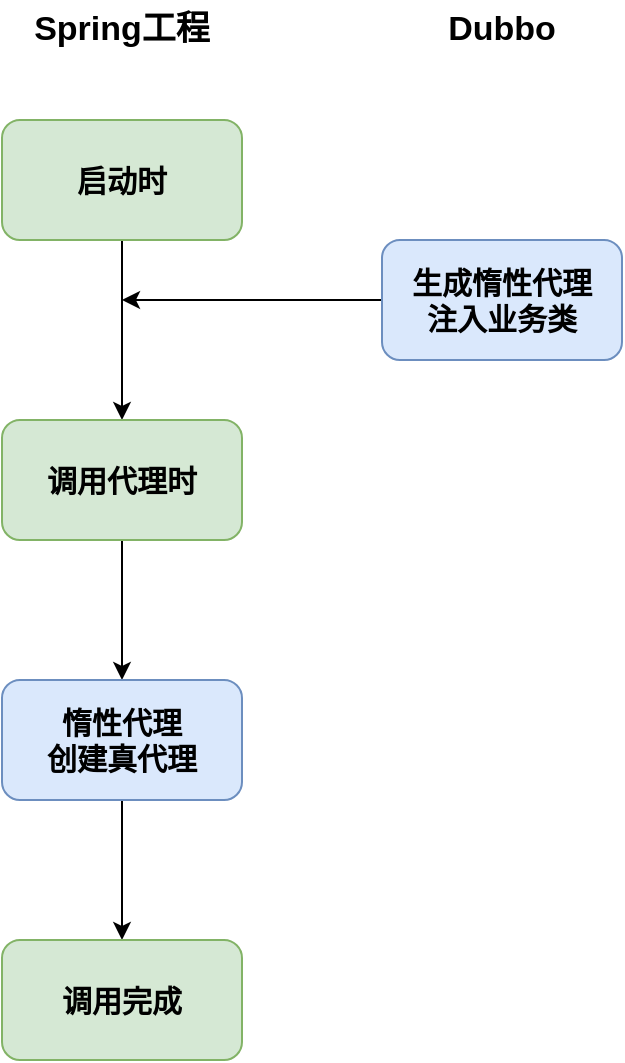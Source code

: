 <mxfile version="21.6.2" type="github">
  <diagram name="第 1 页" id="h0kYKDePV_c7tOEDDWpT">
    <mxGraphModel dx="1434" dy="764" grid="1" gridSize="10" guides="1" tooltips="1" connect="1" arrows="1" fold="1" page="1" pageScale="1" pageWidth="827" pageHeight="1169" math="0" shadow="0">
      <root>
        <mxCell id="0" />
        <mxCell id="1" parent="0" />
        <mxCell id="l-s5zO7fNe6px6YeGXw8-4" style="edgeStyle=orthogonalEdgeStyle;rounded=0;orthogonalLoop=1;jettySize=auto;html=1;exitX=0.5;exitY=1;exitDx=0;exitDy=0;" edge="1" parent="1" source="l-s5zO7fNe6px6YeGXw8-1" target="l-s5zO7fNe6px6YeGXw8-2">
          <mxGeometry relative="1" as="geometry" />
        </mxCell>
        <mxCell id="l-s5zO7fNe6px6YeGXw8-1" value="&lt;font style=&quot;font-size: 15px;&quot;&gt;&lt;b&gt;启动时&lt;/b&gt;&lt;/font&gt;" style="rounded=1;whiteSpace=wrap;html=1;fillColor=#d5e8d4;strokeColor=#82b366;" vertex="1" parent="1">
          <mxGeometry x="210" y="220" width="120" height="60" as="geometry" />
        </mxCell>
        <mxCell id="l-s5zO7fNe6px6YeGXw8-7" style="edgeStyle=orthogonalEdgeStyle;rounded=0;orthogonalLoop=1;jettySize=auto;html=1;entryX=0.5;entryY=0;entryDx=0;entryDy=0;exitX=0.5;exitY=1;exitDx=0;exitDy=0;" edge="1" parent="1" source="l-s5zO7fNe6px6YeGXw8-2" target="l-s5zO7fNe6px6YeGXw8-8">
          <mxGeometry relative="1" as="geometry">
            <mxPoint x="270" y="600" as="targetPoint" />
          </mxGeometry>
        </mxCell>
        <mxCell id="l-s5zO7fNe6px6YeGXw8-2" value="&lt;font style=&quot;font-size: 15px;&quot;&gt;&lt;b&gt;调用代理时&lt;/b&gt;&lt;/font&gt;" style="rounded=1;whiteSpace=wrap;html=1;fillColor=#d5e8d4;strokeColor=#82b366;" vertex="1" parent="1">
          <mxGeometry x="210" y="370" width="120" height="60" as="geometry" />
        </mxCell>
        <mxCell id="l-s5zO7fNe6px6YeGXw8-3" value="&lt;font style=&quot;font-size: 17px;&quot;&gt;&lt;b&gt;Dubbo&lt;/b&gt;&lt;/font&gt;" style="text;html=1;strokeColor=none;fillColor=none;align=center;verticalAlign=middle;whiteSpace=wrap;rounded=0;" vertex="1" parent="1">
          <mxGeometry x="430" y="160" width="60" height="30" as="geometry" />
        </mxCell>
        <mxCell id="l-s5zO7fNe6px6YeGXw8-6" style="edgeStyle=orthogonalEdgeStyle;rounded=0;orthogonalLoop=1;jettySize=auto;html=1;exitX=0;exitY=0.5;exitDx=0;exitDy=0;" edge="1" parent="1" source="l-s5zO7fNe6px6YeGXw8-5">
          <mxGeometry relative="1" as="geometry">
            <mxPoint x="270" y="310" as="targetPoint" />
          </mxGeometry>
        </mxCell>
        <mxCell id="l-s5zO7fNe6px6YeGXw8-5" value="&lt;b&gt;&lt;font style=&quot;font-size: 15px;&quot;&gt;生成惰性代理&lt;br&gt;注入业务类&lt;br&gt;&lt;/font&gt;&lt;/b&gt;" style="rounded=1;whiteSpace=wrap;html=1;fillColor=#dae8fc;strokeColor=#6c8ebf;" vertex="1" parent="1">
          <mxGeometry x="400" y="280" width="120" height="60" as="geometry" />
        </mxCell>
        <mxCell id="l-s5zO7fNe6px6YeGXw8-13" style="edgeStyle=orthogonalEdgeStyle;rounded=0;orthogonalLoop=1;jettySize=auto;html=1;exitX=0.5;exitY=1;exitDx=0;exitDy=0;" edge="1" parent="1" source="l-s5zO7fNe6px6YeGXw8-8" target="l-s5zO7fNe6px6YeGXw8-12">
          <mxGeometry relative="1" as="geometry" />
        </mxCell>
        <mxCell id="l-s5zO7fNe6px6YeGXw8-8" value="&lt;b&gt;&lt;font style=&quot;font-size: 15px;&quot;&gt;惰性代理&lt;br&gt;创建真代理&lt;br&gt;&lt;/font&gt;&lt;/b&gt;" style="rounded=1;whiteSpace=wrap;html=1;fillColor=#dae8fc;strokeColor=#6c8ebf;" vertex="1" parent="1">
          <mxGeometry x="210" y="500" width="120" height="60" as="geometry" />
        </mxCell>
        <mxCell id="l-s5zO7fNe6px6YeGXw8-10" value="&lt;font style=&quot;font-size: 17px;&quot;&gt;&lt;b&gt;Spring工程&lt;/b&gt;&lt;/font&gt;" style="text;html=1;strokeColor=none;fillColor=none;align=center;verticalAlign=middle;whiteSpace=wrap;rounded=0;" vertex="1" parent="1">
          <mxGeometry x="220" y="160" width="100" height="30" as="geometry" />
        </mxCell>
        <mxCell id="l-s5zO7fNe6px6YeGXw8-12" value="&lt;font style=&quot;font-size: 15px;&quot;&gt;&lt;b&gt;调用完成&lt;/b&gt;&lt;/font&gt;" style="rounded=1;whiteSpace=wrap;html=1;fillColor=#d5e8d4;strokeColor=#82b366;" vertex="1" parent="1">
          <mxGeometry x="210" y="630" width="120" height="60" as="geometry" />
        </mxCell>
      </root>
    </mxGraphModel>
  </diagram>
</mxfile>
